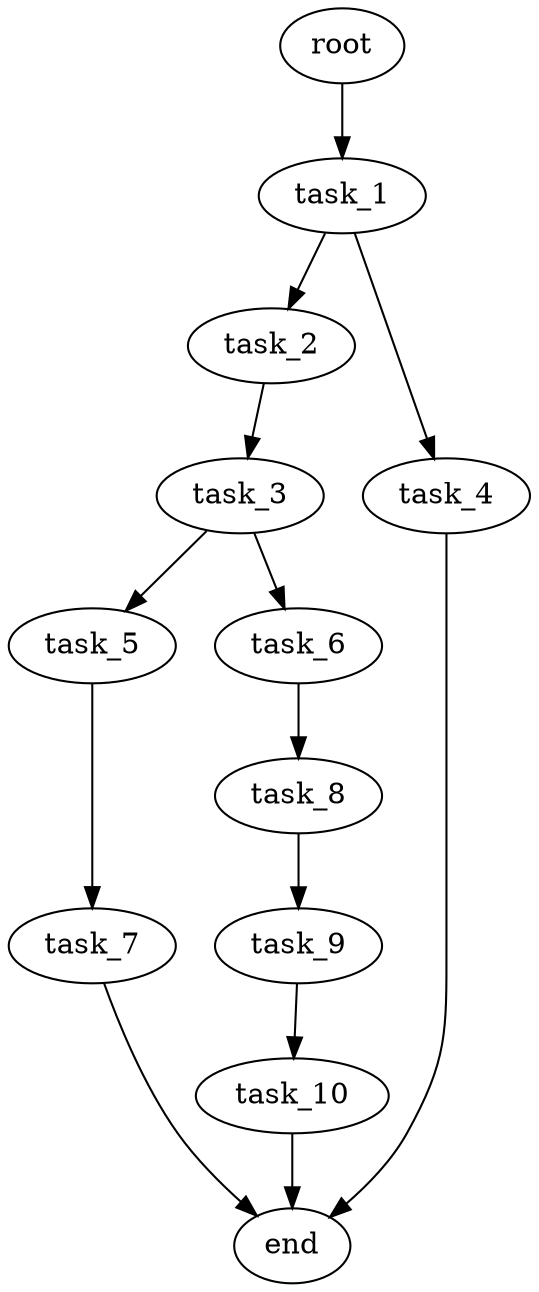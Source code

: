 digraph G {
  root [size="0.000000e+00"];
  task_1 [size="6.604621e+09"];
  task_2 [size="1.571414e+09"];
  task_3 [size="1.738962e+09"];
  task_4 [size="7.515736e+08"];
  task_5 [size="2.775455e+07"];
  task_6 [size="4.505587e+09"];
  task_7 [size="5.938518e+09"];
  task_8 [size="2.913302e+09"];
  task_9 [size="2.315531e+09"];
  task_10 [size="7.069851e+09"];
  end [size="0.000000e+00"];

  root -> task_1 [size="1.000000e-12"];
  task_1 -> task_2 [size="1.571414e+08"];
  task_1 -> task_4 [size="7.515736e+07"];
  task_2 -> task_3 [size="1.738962e+08"];
  task_3 -> task_5 [size="2.775455e+06"];
  task_3 -> task_6 [size="4.505587e+08"];
  task_4 -> end [size="1.000000e-12"];
  task_5 -> task_7 [size="5.938518e+08"];
  task_6 -> task_8 [size="2.913302e+08"];
  task_7 -> end [size="1.000000e-12"];
  task_8 -> task_9 [size="2.315531e+08"];
  task_9 -> task_10 [size="7.069851e+08"];
  task_10 -> end [size="1.000000e-12"];
}

